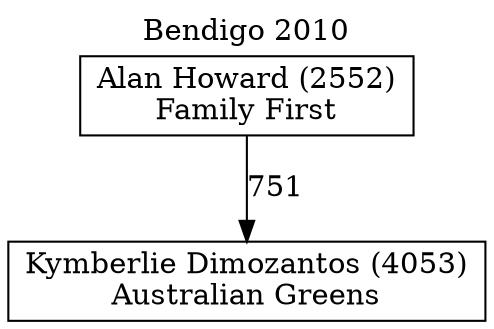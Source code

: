 // House preference flow
digraph "Kymberlie Dimozantos (4053)_Bendigo_2010" {
	graph [label="Bendigo 2010" labelloc=t mclimit=10]
	node [shape=box]
	"Alan Howard (2552)" [label="Alan Howard (2552)
Family First"]
	"Kymberlie Dimozantos (4053)" [label="Kymberlie Dimozantos (4053)
Australian Greens"]
	"Alan Howard (2552)" -> "Kymberlie Dimozantos (4053)" [label=751]
}
